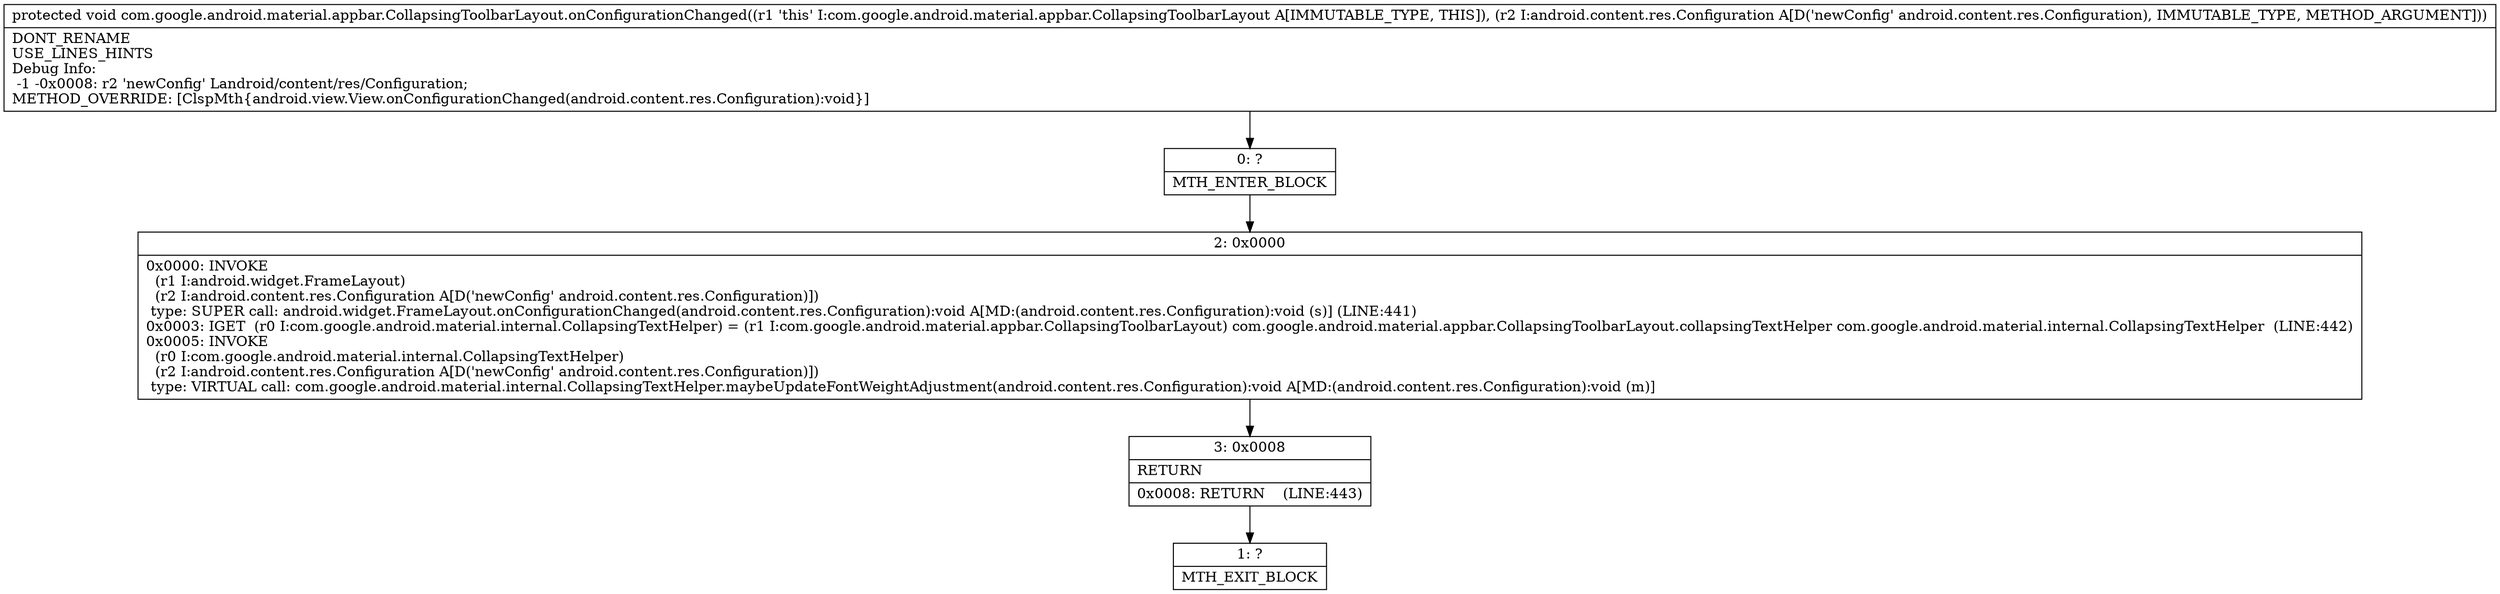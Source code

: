 digraph "CFG forcom.google.android.material.appbar.CollapsingToolbarLayout.onConfigurationChanged(Landroid\/content\/res\/Configuration;)V" {
Node_0 [shape=record,label="{0\:\ ?|MTH_ENTER_BLOCK\l}"];
Node_2 [shape=record,label="{2\:\ 0x0000|0x0000: INVOKE  \l  (r1 I:android.widget.FrameLayout)\l  (r2 I:android.content.res.Configuration A[D('newConfig' android.content.res.Configuration)])\l type: SUPER call: android.widget.FrameLayout.onConfigurationChanged(android.content.res.Configuration):void A[MD:(android.content.res.Configuration):void (s)] (LINE:441)\l0x0003: IGET  (r0 I:com.google.android.material.internal.CollapsingTextHelper) = (r1 I:com.google.android.material.appbar.CollapsingToolbarLayout) com.google.android.material.appbar.CollapsingToolbarLayout.collapsingTextHelper com.google.android.material.internal.CollapsingTextHelper  (LINE:442)\l0x0005: INVOKE  \l  (r0 I:com.google.android.material.internal.CollapsingTextHelper)\l  (r2 I:android.content.res.Configuration A[D('newConfig' android.content.res.Configuration)])\l type: VIRTUAL call: com.google.android.material.internal.CollapsingTextHelper.maybeUpdateFontWeightAdjustment(android.content.res.Configuration):void A[MD:(android.content.res.Configuration):void (m)]\l}"];
Node_3 [shape=record,label="{3\:\ 0x0008|RETURN\l|0x0008: RETURN    (LINE:443)\l}"];
Node_1 [shape=record,label="{1\:\ ?|MTH_EXIT_BLOCK\l}"];
MethodNode[shape=record,label="{protected void com.google.android.material.appbar.CollapsingToolbarLayout.onConfigurationChanged((r1 'this' I:com.google.android.material.appbar.CollapsingToolbarLayout A[IMMUTABLE_TYPE, THIS]), (r2 I:android.content.res.Configuration A[D('newConfig' android.content.res.Configuration), IMMUTABLE_TYPE, METHOD_ARGUMENT]))  | DONT_RENAME\lUSE_LINES_HINTS\lDebug Info:\l  \-1 \-0x0008: r2 'newConfig' Landroid\/content\/res\/Configuration;\lMETHOD_OVERRIDE: [ClspMth\{android.view.View.onConfigurationChanged(android.content.res.Configuration):void\}]\l}"];
MethodNode -> Node_0;Node_0 -> Node_2;
Node_2 -> Node_3;
Node_3 -> Node_1;
}

